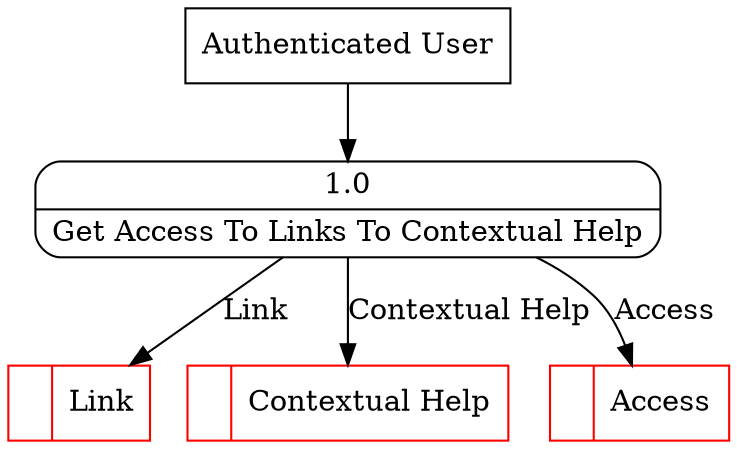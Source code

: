 digraph dfd2{ 
node[shape=record]
200 [label="<f0>  |<f1> Link " color=red];
201 [label="<f0>  |<f1> Contextual Help " color=red];
202 [label="<f0>  |<f1> Access " color=red];
203 [label="Authenticated User" shape=box];
204 [label="{<f0> 1.0|<f1> Get Access To Links To Contextual Help }" shape=Mrecord];
203 -> 204
204 -> 202 [label="Access"]
204 -> 200 [label="Link"]
204 -> 201 [label="Contextual Help"]
}